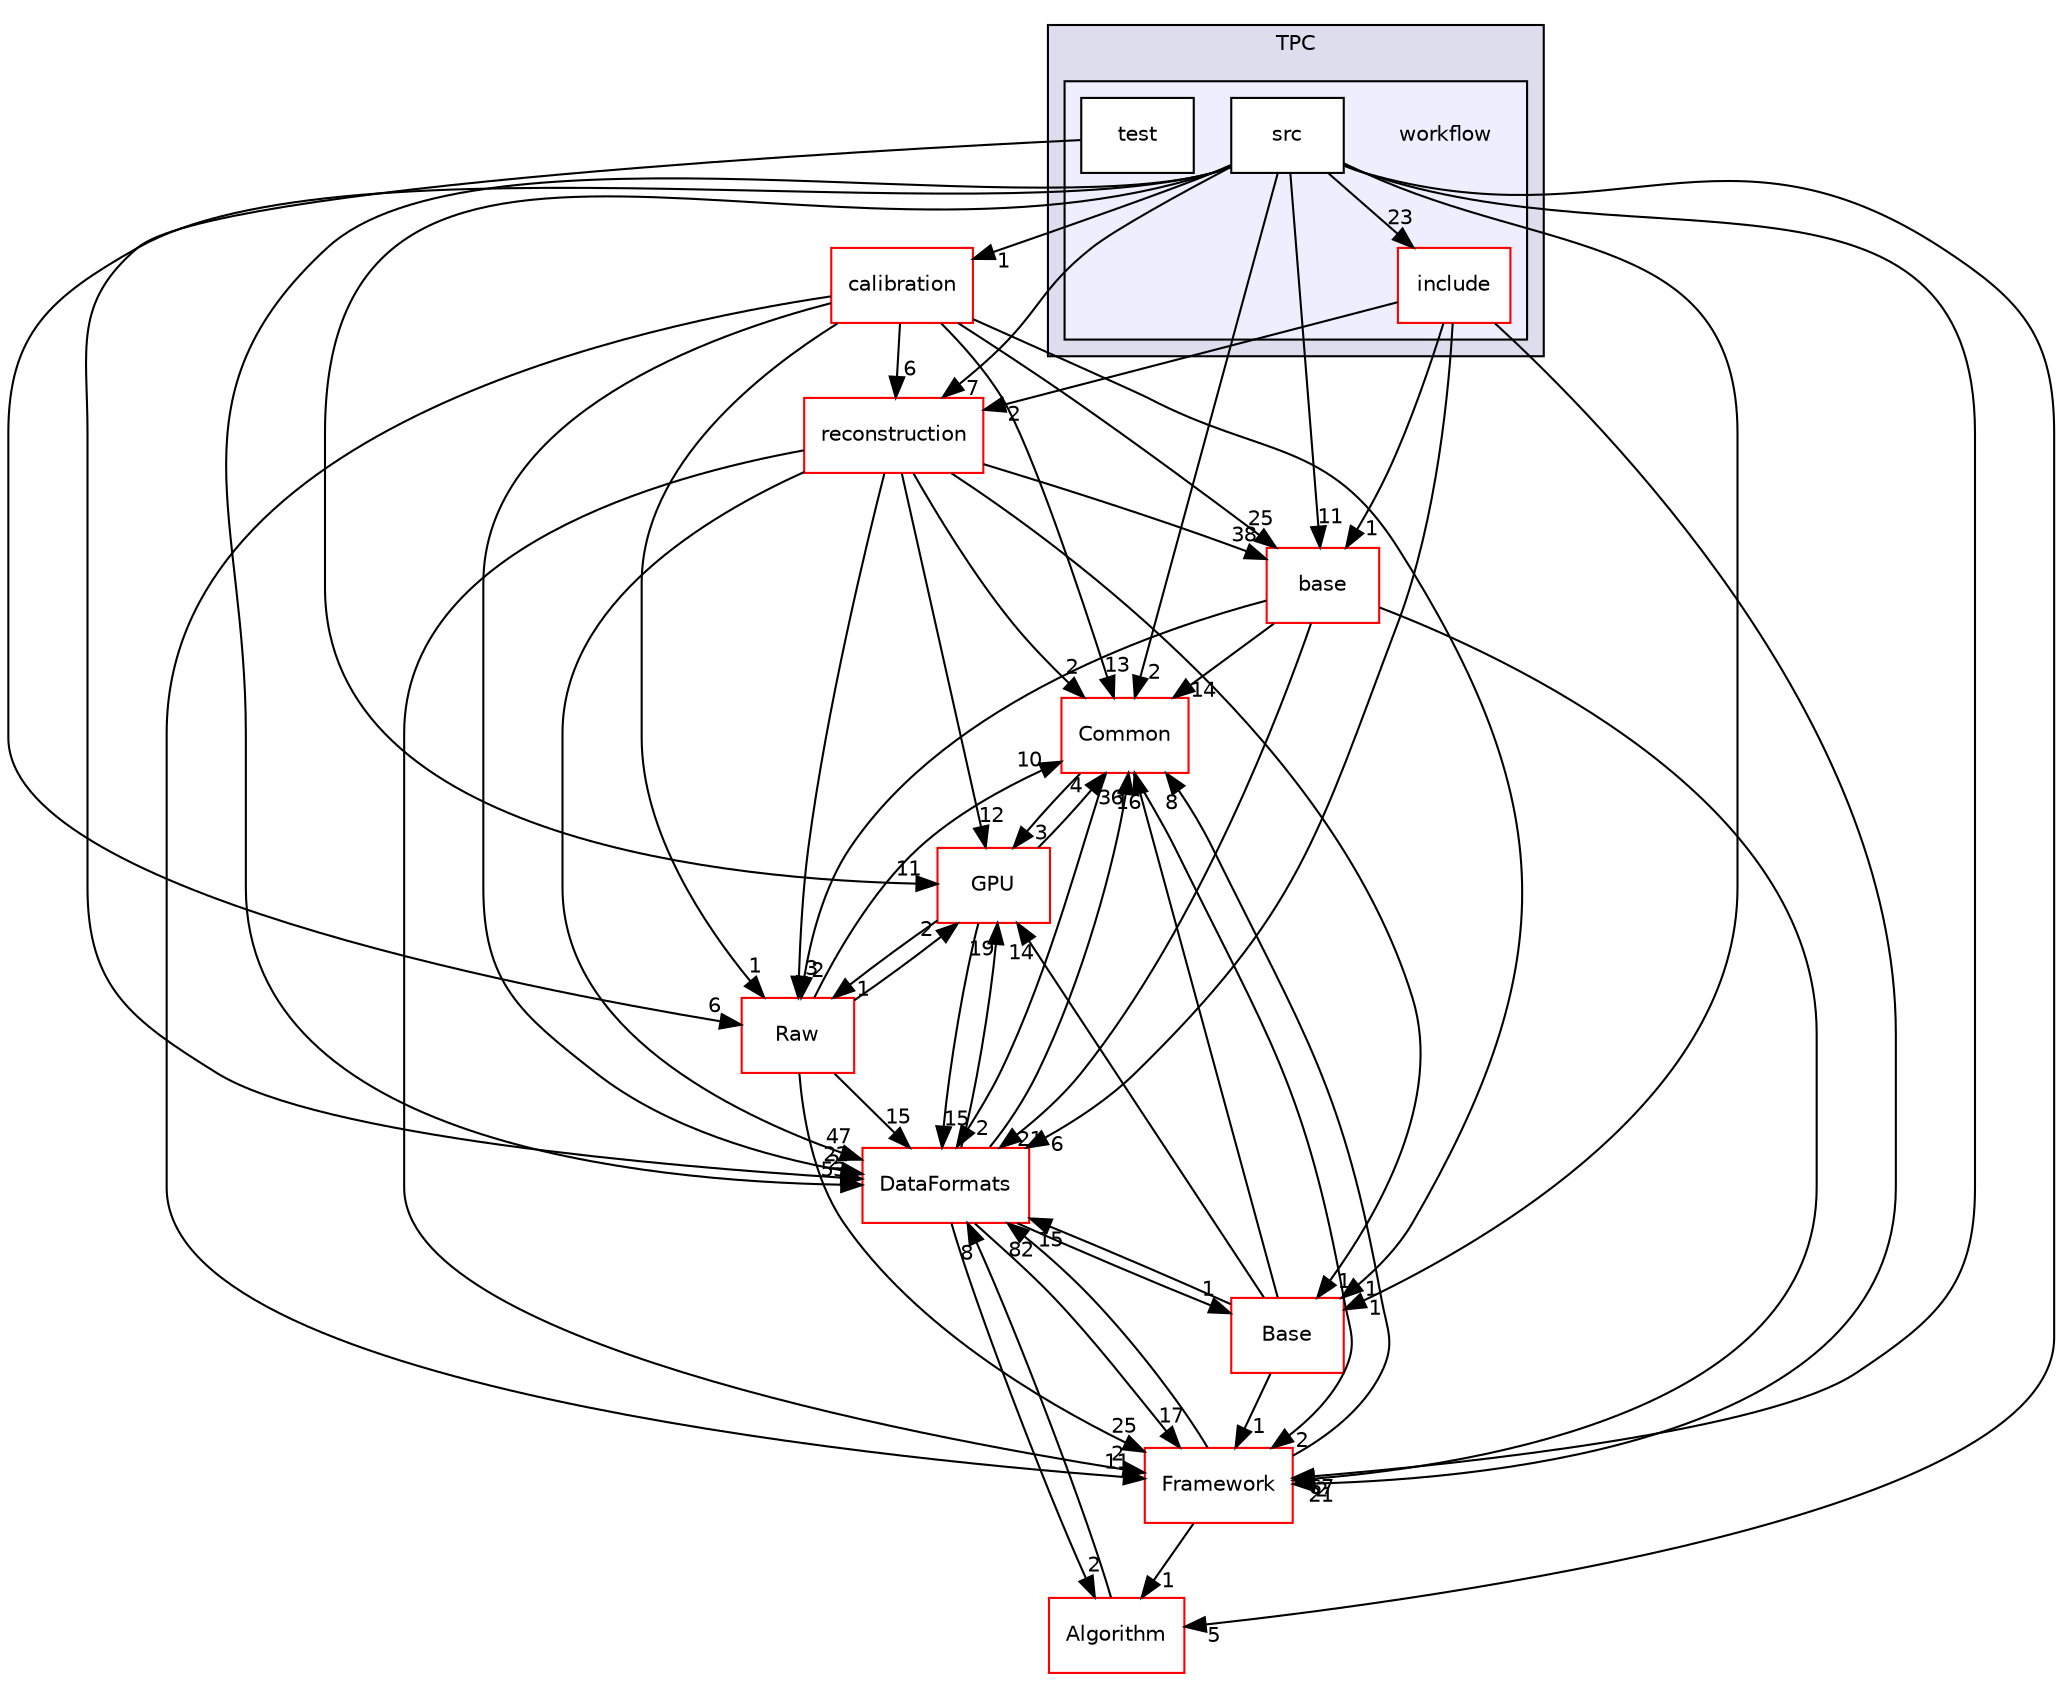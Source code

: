 digraph "/home/travis/build/AliceO2Group/AliceO2/Detectors/TPC/workflow" {
  bgcolor=transparent;
  compound=true
  node [ fontsize="10", fontname="Helvetica"];
  edge [ labelfontsize="10", labelfontname="Helvetica"];
  subgraph clusterdir_a597e8e061b11201a1dff411feb10d0b {
    graph [ bgcolor="#ddddee", pencolor="black", label="TPC" fontname="Helvetica", fontsize="10", URL="dir_a597e8e061b11201a1dff411feb10d0b.html"]
  subgraph clusterdir_9cc61f72f781098a662027b321784562 {
    graph [ bgcolor="#eeeeff", pencolor="black", label="" URL="dir_9cc61f72f781098a662027b321784562.html"];
    dir_9cc61f72f781098a662027b321784562 [shape=plaintext label="workflow"];
    dir_1ccc0e6feb2a9e42d8edde27429c6d63 [shape=box label="include" color="red" fillcolor="white" style="filled" URL="dir_1ccc0e6feb2a9e42d8edde27429c6d63.html"];
    dir_e9646061f272132c5cb2e771d1ee355f [shape=box label="src" color="black" fillcolor="white" style="filled" URL="dir_e9646061f272132c5cb2e771d1ee355f.html"];
    dir_2bafbcfa72eb0338244708ca67b646e3 [shape=box label="test" color="black" fillcolor="white" style="filled" URL="dir_2bafbcfa72eb0338244708ca67b646e3.html"];
  }
  }
  dir_4995562033b321477cfe3c34a14a5189 [shape=box label="calibration" color="red" URL="dir_4995562033b321477cfe3c34a14a5189.html"];
  dir_677b030cc750909e4cd27413873678d8 [shape=box label="base" color="red" URL="dir_677b030cc750909e4cd27413873678d8.html"];
  dir_4ab6b4cc6a7edbff49100e9123df213f [shape=box label="Common" color="red" URL="dir_4ab6b4cc6a7edbff49100e9123df213f.html"];
  dir_a5de047958dd458e809773c6ffaa8478 [shape=box label="reconstruction" color="red" URL="dir_a5de047958dd458e809773c6ffaa8478.html"];
  dir_37c90836491b695b472bf98d1be8336b [shape=box label="Base" color="red" URL="dir_37c90836491b695b472bf98d1be8336b.html"];
  dir_8ba487e25de5ee77e05e9dce7582cb98 [shape=box label="Algorithm" color="red" URL="dir_8ba487e25de5ee77e05e9dce7582cb98.html"];
  dir_f511f1e9c03c071966ae594f00bbc5e0 [shape=box label="GPU" color="red" URL="dir_f511f1e9c03c071966ae594f00bbc5e0.html"];
  dir_bcbb2cf9a3d3d83e5515c82071a07177 [shape=box label="Framework" color="red" URL="dir_bcbb2cf9a3d3d83e5515c82071a07177.html"];
  dir_26637d1bd82229bc9ed97f7e706be743 [shape=box label="Raw" color="red" URL="dir_26637d1bd82229bc9ed97f7e706be743.html"];
  dir_2171f7ec022c5423887b07c69b2f5b48 [shape=box label="DataFormats" color="red" URL="dir_2171f7ec022c5423887b07c69b2f5b48.html"];
  dir_e9646061f272132c5cb2e771d1ee355f->dir_4995562033b321477cfe3c34a14a5189 [headlabel="1", labeldistance=1.5 headhref="dir_000415_000633.html"];
  dir_e9646061f272132c5cb2e771d1ee355f->dir_1ccc0e6feb2a9e42d8edde27429c6d63 [headlabel="23", labeldistance=1.5 headhref="dir_000415_000397.html"];
  dir_e9646061f272132c5cb2e771d1ee355f->dir_677b030cc750909e4cd27413873678d8 [headlabel="11", labeldistance=1.5 headhref="dir_000415_000054.html"];
  dir_e9646061f272132c5cb2e771d1ee355f->dir_4ab6b4cc6a7edbff49100e9123df213f [headlabel="2", labeldistance=1.5 headhref="dir_000415_000031.html"];
  dir_e9646061f272132c5cb2e771d1ee355f->dir_a5de047958dd458e809773c6ffaa8478 [headlabel="7", labeldistance=1.5 headhref="dir_000415_000377.html"];
  dir_e9646061f272132c5cb2e771d1ee355f->dir_37c90836491b695b472bf98d1be8336b [headlabel="1", labeldistance=1.5 headhref="dir_000415_000275.html"];
  dir_e9646061f272132c5cb2e771d1ee355f->dir_8ba487e25de5ee77e05e9dce7582cb98 [headlabel="5", labeldistance=1.5 headhref="dir_000415_000000.html"];
  dir_e9646061f272132c5cb2e771d1ee355f->dir_f511f1e9c03c071966ae594f00bbc5e0 [headlabel="11", labeldistance=1.5 headhref="dir_000415_000715.html"];
  dir_e9646061f272132c5cb2e771d1ee355f->dir_bcbb2cf9a3d3d83e5515c82071a07177 [headlabel="67", labeldistance=1.5 headhref="dir_000415_000015.html"];
  dir_e9646061f272132c5cb2e771d1ee355f->dir_26637d1bd82229bc9ed97f7e706be743 [headlabel="6", labeldistance=1.5 headhref="dir_000415_000606.html"];
  dir_e9646061f272132c5cb2e771d1ee355f->dir_2171f7ec022c5423887b07c69b2f5b48 [headlabel="53", labeldistance=1.5 headhref="dir_000415_000080.html"];
  dir_4995562033b321477cfe3c34a14a5189->dir_677b030cc750909e4cd27413873678d8 [headlabel="25", labeldistance=1.5 headhref="dir_000633_000054.html"];
  dir_4995562033b321477cfe3c34a14a5189->dir_4ab6b4cc6a7edbff49100e9123df213f [headlabel="13", labeldistance=1.5 headhref="dir_000633_000031.html"];
  dir_4995562033b321477cfe3c34a14a5189->dir_a5de047958dd458e809773c6ffaa8478 [headlabel="6", labeldistance=1.5 headhref="dir_000633_000377.html"];
  dir_4995562033b321477cfe3c34a14a5189->dir_37c90836491b695b472bf98d1be8336b [headlabel="1", labeldistance=1.5 headhref="dir_000633_000275.html"];
  dir_4995562033b321477cfe3c34a14a5189->dir_bcbb2cf9a3d3d83e5515c82071a07177 [headlabel="11", labeldistance=1.5 headhref="dir_000633_000015.html"];
  dir_4995562033b321477cfe3c34a14a5189->dir_26637d1bd82229bc9ed97f7e706be743 [headlabel="1", labeldistance=1.5 headhref="dir_000633_000606.html"];
  dir_4995562033b321477cfe3c34a14a5189->dir_2171f7ec022c5423887b07c69b2f5b48 [headlabel="22", labeldistance=1.5 headhref="dir_000633_000080.html"];
  dir_1ccc0e6feb2a9e42d8edde27429c6d63->dir_677b030cc750909e4cd27413873678d8 [headlabel="1", labeldistance=1.5 headhref="dir_000397_000054.html"];
  dir_1ccc0e6feb2a9e42d8edde27429c6d63->dir_a5de047958dd458e809773c6ffaa8478 [headlabel="2", labeldistance=1.5 headhref="dir_000397_000377.html"];
  dir_1ccc0e6feb2a9e42d8edde27429c6d63->dir_bcbb2cf9a3d3d83e5515c82071a07177 [headlabel="21", labeldistance=1.5 headhref="dir_000397_000015.html"];
  dir_1ccc0e6feb2a9e42d8edde27429c6d63->dir_2171f7ec022c5423887b07c69b2f5b48 [headlabel="6", labeldistance=1.5 headhref="dir_000397_000080.html"];
  dir_677b030cc750909e4cd27413873678d8->dir_4ab6b4cc6a7edbff49100e9123df213f [headlabel="14", labeldistance=1.5 headhref="dir_000054_000031.html"];
  dir_677b030cc750909e4cd27413873678d8->dir_bcbb2cf9a3d3d83e5515c82071a07177 [headlabel="2", labeldistance=1.5 headhref="dir_000054_000015.html"];
  dir_677b030cc750909e4cd27413873678d8->dir_26637d1bd82229bc9ed97f7e706be743 [headlabel="2", labeldistance=1.5 headhref="dir_000054_000606.html"];
  dir_677b030cc750909e4cd27413873678d8->dir_2171f7ec022c5423887b07c69b2f5b48 [headlabel="21", labeldistance=1.5 headhref="dir_000054_000080.html"];
  dir_4ab6b4cc6a7edbff49100e9123df213f->dir_f511f1e9c03c071966ae594f00bbc5e0 [headlabel="3", labeldistance=1.5 headhref="dir_000031_000715.html"];
  dir_4ab6b4cc6a7edbff49100e9123df213f->dir_bcbb2cf9a3d3d83e5515c82071a07177 [headlabel="2", labeldistance=1.5 headhref="dir_000031_000015.html"];
  dir_4ab6b4cc6a7edbff49100e9123df213f->dir_2171f7ec022c5423887b07c69b2f5b48 [headlabel="2", labeldistance=1.5 headhref="dir_000031_000080.html"];
  dir_a5de047958dd458e809773c6ffaa8478->dir_677b030cc750909e4cd27413873678d8 [headlabel="38", labeldistance=1.5 headhref="dir_000377_000054.html"];
  dir_a5de047958dd458e809773c6ffaa8478->dir_4ab6b4cc6a7edbff49100e9123df213f [headlabel="2", labeldistance=1.5 headhref="dir_000377_000031.html"];
  dir_a5de047958dd458e809773c6ffaa8478->dir_37c90836491b695b472bf98d1be8336b [headlabel="1", labeldistance=1.5 headhref="dir_000377_000275.html"];
  dir_a5de047958dd458e809773c6ffaa8478->dir_f511f1e9c03c071966ae594f00bbc5e0 [headlabel="12", labeldistance=1.5 headhref="dir_000377_000715.html"];
  dir_a5de047958dd458e809773c6ffaa8478->dir_bcbb2cf9a3d3d83e5515c82071a07177 [headlabel="2", labeldistance=1.5 headhref="dir_000377_000015.html"];
  dir_a5de047958dd458e809773c6ffaa8478->dir_26637d1bd82229bc9ed97f7e706be743 [headlabel="3", labeldistance=1.5 headhref="dir_000377_000606.html"];
  dir_a5de047958dd458e809773c6ffaa8478->dir_2171f7ec022c5423887b07c69b2f5b48 [headlabel="47", labeldistance=1.5 headhref="dir_000377_000080.html"];
  dir_37c90836491b695b472bf98d1be8336b->dir_4ab6b4cc6a7edbff49100e9123df213f [headlabel="16", labeldistance=1.5 headhref="dir_000275_000031.html"];
  dir_37c90836491b695b472bf98d1be8336b->dir_f511f1e9c03c071966ae594f00bbc5e0 [headlabel="14", labeldistance=1.5 headhref="dir_000275_000715.html"];
  dir_37c90836491b695b472bf98d1be8336b->dir_bcbb2cf9a3d3d83e5515c82071a07177 [headlabel="1", labeldistance=1.5 headhref="dir_000275_000015.html"];
  dir_37c90836491b695b472bf98d1be8336b->dir_2171f7ec022c5423887b07c69b2f5b48 [headlabel="15", labeldistance=1.5 headhref="dir_000275_000080.html"];
  dir_8ba487e25de5ee77e05e9dce7582cb98->dir_2171f7ec022c5423887b07c69b2f5b48 [headlabel="8", labeldistance=1.5 headhref="dir_000000_000080.html"];
  dir_2bafbcfa72eb0338244708ca67b646e3->dir_2171f7ec022c5423887b07c69b2f5b48 [headlabel="2", labeldistance=1.5 headhref="dir_000652_000080.html"];
  dir_f511f1e9c03c071966ae594f00bbc5e0->dir_4ab6b4cc6a7edbff49100e9123df213f [headlabel="4", labeldistance=1.5 headhref="dir_000715_000031.html"];
  dir_f511f1e9c03c071966ae594f00bbc5e0->dir_26637d1bd82229bc9ed97f7e706be743 [headlabel="1", labeldistance=1.5 headhref="dir_000715_000606.html"];
  dir_f511f1e9c03c071966ae594f00bbc5e0->dir_2171f7ec022c5423887b07c69b2f5b48 [headlabel="15", labeldistance=1.5 headhref="dir_000715_000080.html"];
  dir_bcbb2cf9a3d3d83e5515c82071a07177->dir_4ab6b4cc6a7edbff49100e9123df213f [headlabel="8", labeldistance=1.5 headhref="dir_000015_000031.html"];
  dir_bcbb2cf9a3d3d83e5515c82071a07177->dir_8ba487e25de5ee77e05e9dce7582cb98 [headlabel="1", labeldistance=1.5 headhref="dir_000015_000000.html"];
  dir_bcbb2cf9a3d3d83e5515c82071a07177->dir_2171f7ec022c5423887b07c69b2f5b48 [headlabel="82", labeldistance=1.5 headhref="dir_000015_000080.html"];
  dir_26637d1bd82229bc9ed97f7e706be743->dir_4ab6b4cc6a7edbff49100e9123df213f [headlabel="10", labeldistance=1.5 headhref="dir_000606_000031.html"];
  dir_26637d1bd82229bc9ed97f7e706be743->dir_f511f1e9c03c071966ae594f00bbc5e0 [headlabel="2", labeldistance=1.5 headhref="dir_000606_000715.html"];
  dir_26637d1bd82229bc9ed97f7e706be743->dir_bcbb2cf9a3d3d83e5515c82071a07177 [headlabel="25", labeldistance=1.5 headhref="dir_000606_000015.html"];
  dir_26637d1bd82229bc9ed97f7e706be743->dir_2171f7ec022c5423887b07c69b2f5b48 [headlabel="15", labeldistance=1.5 headhref="dir_000606_000080.html"];
  dir_2171f7ec022c5423887b07c69b2f5b48->dir_4ab6b4cc6a7edbff49100e9123df213f [headlabel="36", labeldistance=1.5 headhref="dir_000080_000031.html"];
  dir_2171f7ec022c5423887b07c69b2f5b48->dir_37c90836491b695b472bf98d1be8336b [headlabel="1", labeldistance=1.5 headhref="dir_000080_000275.html"];
  dir_2171f7ec022c5423887b07c69b2f5b48->dir_8ba487e25de5ee77e05e9dce7582cb98 [headlabel="2", labeldistance=1.5 headhref="dir_000080_000000.html"];
  dir_2171f7ec022c5423887b07c69b2f5b48->dir_f511f1e9c03c071966ae594f00bbc5e0 [headlabel="19", labeldistance=1.5 headhref="dir_000080_000715.html"];
  dir_2171f7ec022c5423887b07c69b2f5b48->dir_bcbb2cf9a3d3d83e5515c82071a07177 [headlabel="17", labeldistance=1.5 headhref="dir_000080_000015.html"];
}
